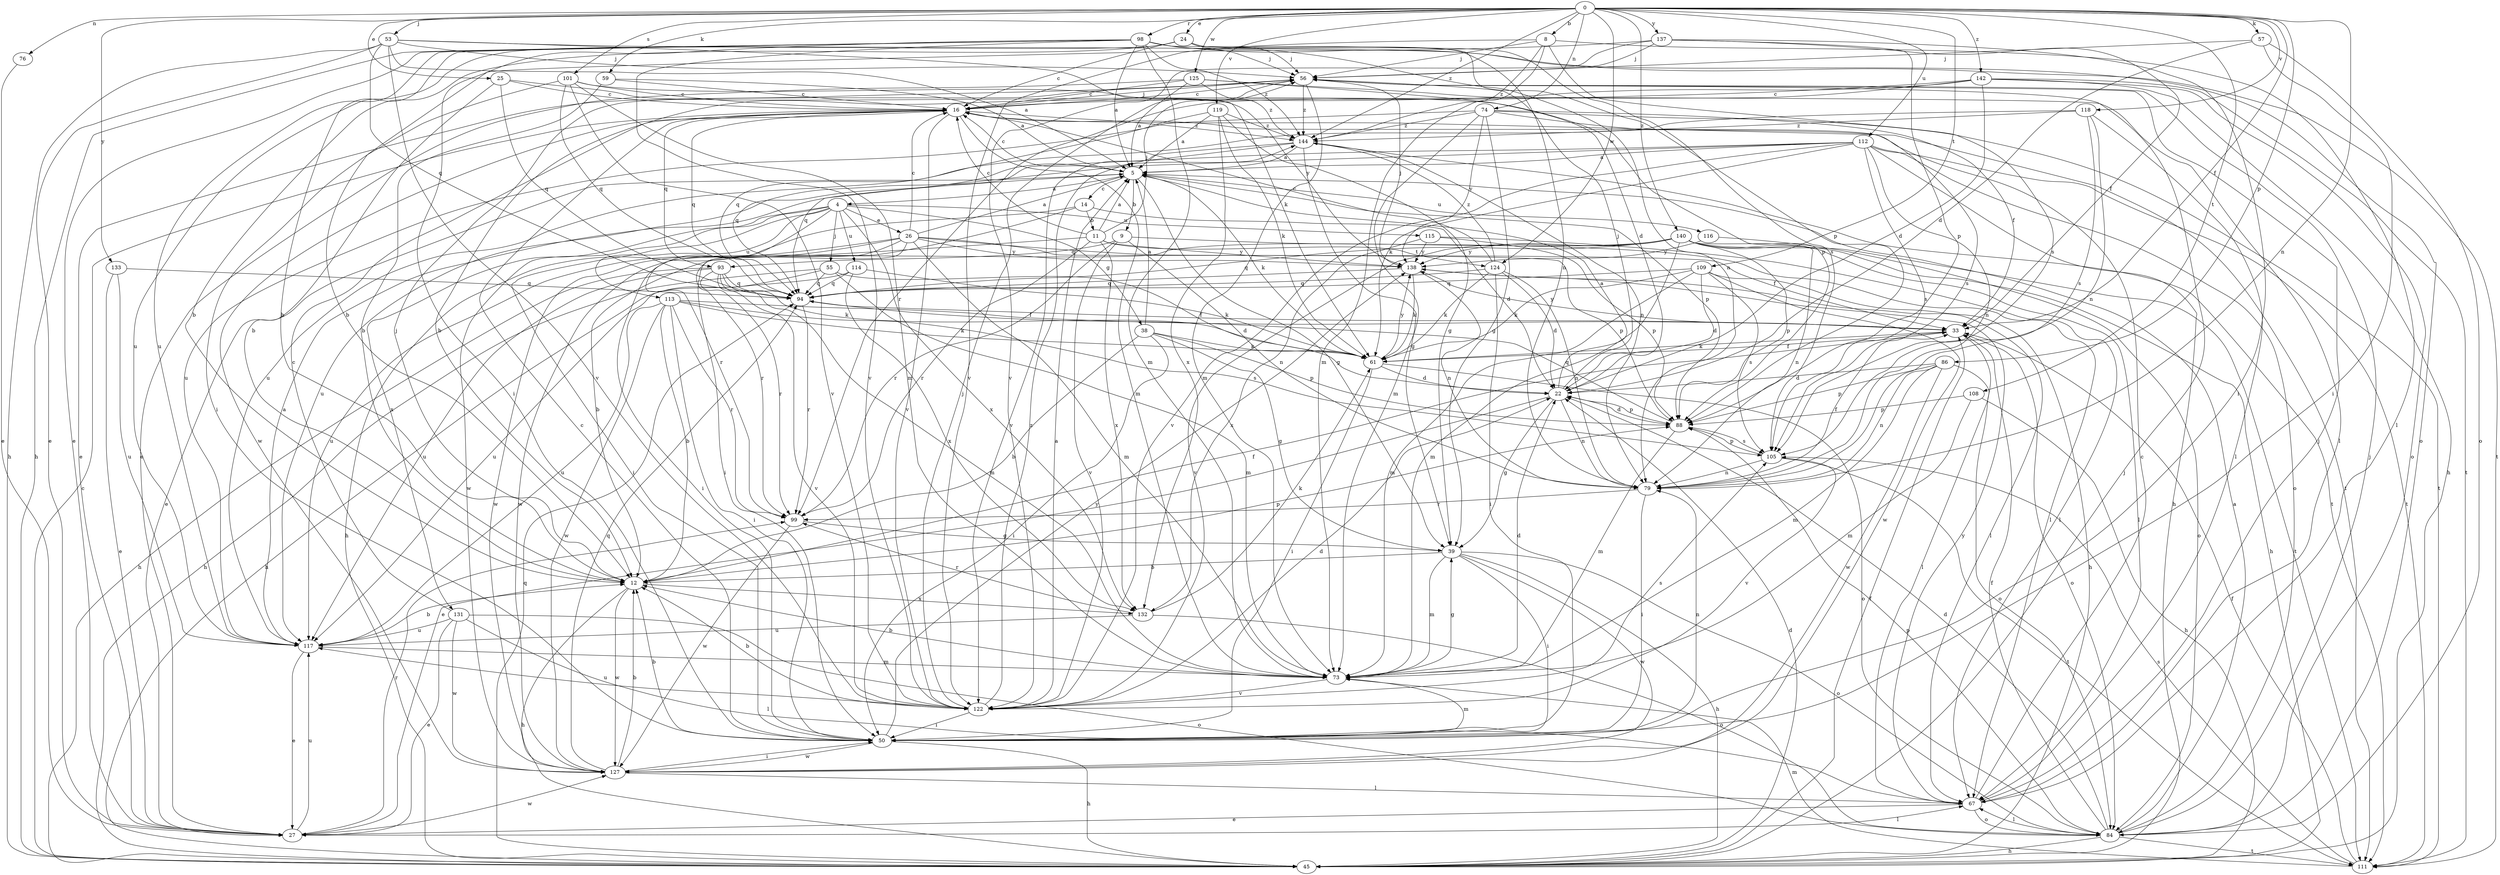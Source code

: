 strict digraph  {
0;
4;
5;
8;
9;
11;
12;
14;
16;
22;
24;
25;
26;
27;
33;
38;
39;
45;
50;
53;
55;
56;
57;
59;
61;
67;
73;
74;
76;
79;
84;
86;
88;
93;
94;
98;
99;
101;
105;
108;
109;
111;
112;
113;
114;
115;
116;
117;
118;
119;
122;
124;
125;
127;
131;
132;
133;
137;
138;
140;
142;
144;
0 -> 8  [label=b];
0 -> 24  [label=e];
0 -> 25  [label=e];
0 -> 33  [label=f];
0 -> 53  [label=j];
0 -> 57  [label=k];
0 -> 59  [label=k];
0 -> 74  [label=n];
0 -> 76  [label=n];
0 -> 79  [label=n];
0 -> 86  [label=p];
0 -> 98  [label=r];
0 -> 101  [label=s];
0 -> 108  [label=t];
0 -> 109  [label=t];
0 -> 112  [label=u];
0 -> 118  [label=v];
0 -> 119  [label=v];
0 -> 124  [label=w];
0 -> 125  [label=w];
0 -> 133  [label=y];
0 -> 137  [label=y];
0 -> 140  [label=z];
0 -> 142  [label=z];
0 -> 144  [label=z];
4 -> 26  [label=e];
4 -> 38  [label=g];
4 -> 50  [label=i];
4 -> 55  [label=j];
4 -> 99  [label=r];
4 -> 113  [label=u];
4 -> 114  [label=u];
4 -> 115  [label=u];
4 -> 127  [label=w];
4 -> 131  [label=x];
4 -> 132  [label=x];
5 -> 4  [label=a];
5 -> 9  [label=b];
5 -> 14  [label=c];
5 -> 16  [label=c];
5 -> 27  [label=e];
5 -> 39  [label=g];
5 -> 61  [label=k];
5 -> 88  [label=p];
5 -> 116  [label=u];
8 -> 56  [label=j];
8 -> 67  [label=l];
8 -> 73  [label=m];
8 -> 105  [label=s];
8 -> 122  [label=v];
8 -> 144  [label=z];
9 -> 67  [label=l];
9 -> 79  [label=n];
9 -> 93  [label=q];
9 -> 99  [label=r];
9 -> 122  [label=v];
11 -> 5  [label=a];
11 -> 16  [label=c];
11 -> 56  [label=j];
11 -> 99  [label=r];
11 -> 127  [label=w];
11 -> 132  [label=x];
11 -> 138  [label=y];
11 -> 124  [label=t];
12 -> 33  [label=f];
12 -> 45  [label=h];
12 -> 56  [label=j];
12 -> 88  [label=p];
12 -> 127  [label=w];
12 -> 132  [label=x];
14 -> 11  [label=b];
14 -> 22  [label=d];
14 -> 45  [label=h];
14 -> 50  [label=i];
16 -> 56  [label=j];
16 -> 73  [label=m];
16 -> 93  [label=q];
16 -> 94  [label=q];
16 -> 111  [label=t];
16 -> 122  [label=v];
16 -> 127  [label=w];
16 -> 144  [label=z];
22 -> 5  [label=a];
22 -> 27  [label=e];
22 -> 39  [label=g];
22 -> 56  [label=j];
22 -> 79  [label=n];
22 -> 88  [label=p];
24 -> 12  [label=b];
24 -> 16  [label=c];
24 -> 56  [label=j];
24 -> 79  [label=n];
24 -> 105  [label=s];
24 -> 117  [label=u];
25 -> 12  [label=b];
25 -> 16  [label=c];
25 -> 88  [label=p];
25 -> 94  [label=q];
26 -> 5  [label=a];
26 -> 16  [label=c];
26 -> 33  [label=f];
26 -> 50  [label=i];
26 -> 73  [label=m];
26 -> 88  [label=p];
26 -> 99  [label=r];
26 -> 117  [label=u];
26 -> 127  [label=w];
26 -> 138  [label=y];
27 -> 67  [label=l];
27 -> 99  [label=r];
27 -> 117  [label=u];
27 -> 127  [label=w];
33 -> 61  [label=k];
33 -> 67  [label=l];
33 -> 84  [label=o];
33 -> 138  [label=y];
38 -> 5  [label=a];
38 -> 12  [label=b];
38 -> 39  [label=g];
38 -> 50  [label=i];
38 -> 61  [label=k];
38 -> 88  [label=p];
39 -> 12  [label=b];
39 -> 45  [label=h];
39 -> 50  [label=i];
39 -> 73  [label=m];
39 -> 84  [label=o];
39 -> 127  [label=w];
45 -> 16  [label=c];
45 -> 22  [label=d];
45 -> 33  [label=f];
45 -> 56  [label=j];
45 -> 94  [label=q];
50 -> 12  [label=b];
50 -> 16  [label=c];
50 -> 45  [label=h];
50 -> 73  [label=m];
50 -> 79  [label=n];
50 -> 127  [label=w];
50 -> 138  [label=y];
53 -> 5  [label=a];
53 -> 27  [label=e];
53 -> 45  [label=h];
53 -> 56  [label=j];
53 -> 61  [label=k];
53 -> 94  [label=q];
53 -> 111  [label=t];
53 -> 122  [label=v];
55 -> 22  [label=d];
55 -> 45  [label=h];
55 -> 73  [label=m];
55 -> 94  [label=q];
55 -> 117  [label=u];
56 -> 16  [label=c];
56 -> 27  [label=e];
56 -> 73  [label=m];
56 -> 144  [label=z];
57 -> 22  [label=d];
57 -> 50  [label=i];
57 -> 56  [label=j];
57 -> 84  [label=o];
59 -> 5  [label=a];
59 -> 12  [label=b];
59 -> 16  [label=c];
61 -> 22  [label=d];
61 -> 33  [label=f];
61 -> 50  [label=i];
61 -> 84  [label=o];
61 -> 138  [label=y];
67 -> 16  [label=c];
67 -> 27  [label=e];
67 -> 56  [label=j];
67 -> 84  [label=o];
67 -> 138  [label=y];
73 -> 12  [label=b];
73 -> 22  [label=d];
73 -> 39  [label=g];
73 -> 122  [label=v];
74 -> 33  [label=f];
74 -> 39  [label=g];
74 -> 73  [label=m];
74 -> 105  [label=s];
74 -> 111  [label=t];
74 -> 117  [label=u];
74 -> 138  [label=y];
74 -> 144  [label=z];
76 -> 27  [label=e];
79 -> 33  [label=f];
79 -> 50  [label=i];
79 -> 99  [label=r];
84 -> 5  [label=a];
84 -> 22  [label=d];
84 -> 33  [label=f];
84 -> 45  [label=h];
84 -> 56  [label=j];
84 -> 67  [label=l];
84 -> 88  [label=p];
84 -> 111  [label=t];
86 -> 22  [label=d];
86 -> 73  [label=m];
86 -> 79  [label=n];
86 -> 84  [label=o];
86 -> 88  [label=p];
86 -> 127  [label=w];
88 -> 22  [label=d];
88 -> 73  [label=m];
88 -> 94  [label=q];
88 -> 105  [label=s];
93 -> 45  [label=h];
93 -> 61  [label=k];
93 -> 73  [label=m];
93 -> 94  [label=q];
93 -> 99  [label=r];
93 -> 117  [label=u];
93 -> 122  [label=v];
94 -> 33  [label=f];
94 -> 99  [label=r];
98 -> 5  [label=a];
98 -> 12  [label=b];
98 -> 27  [label=e];
98 -> 45  [label=h];
98 -> 50  [label=i];
98 -> 56  [label=j];
98 -> 73  [label=m];
98 -> 79  [label=n];
98 -> 84  [label=o];
98 -> 88  [label=p];
98 -> 117  [label=u];
98 -> 122  [label=v];
98 -> 144  [label=z];
99 -> 39  [label=g];
99 -> 127  [label=w];
101 -> 16  [label=c];
101 -> 50  [label=i];
101 -> 73  [label=m];
101 -> 94  [label=q];
101 -> 122  [label=v];
101 -> 138  [label=y];
105 -> 79  [label=n];
105 -> 88  [label=p];
105 -> 111  [label=t];
105 -> 122  [label=v];
108 -> 45  [label=h];
108 -> 73  [label=m];
108 -> 88  [label=p];
109 -> 22  [label=d];
109 -> 45  [label=h];
109 -> 61  [label=k];
109 -> 73  [label=m];
109 -> 94  [label=q];
109 -> 105  [label=s];
109 -> 127  [label=w];
111 -> 33  [label=f];
111 -> 73  [label=m];
111 -> 105  [label=s];
112 -> 5  [label=a];
112 -> 45  [label=h];
112 -> 61  [label=k];
112 -> 79  [label=n];
112 -> 84  [label=o];
112 -> 94  [label=q];
112 -> 105  [label=s];
112 -> 111  [label=t];
112 -> 117  [label=u];
112 -> 122  [label=v];
113 -> 12  [label=b];
113 -> 33  [label=f];
113 -> 50  [label=i];
113 -> 61  [label=k];
113 -> 99  [label=r];
113 -> 105  [label=s];
113 -> 117  [label=u];
113 -> 127  [label=w];
114 -> 45  [label=h];
114 -> 61  [label=k];
114 -> 94  [label=q];
114 -> 132  [label=x];
115 -> 67  [label=l];
115 -> 88  [label=p];
115 -> 132  [label=x];
115 -> 138  [label=y];
116 -> 84  [label=o];
116 -> 138  [label=y];
117 -> 5  [label=a];
117 -> 12  [label=b];
117 -> 27  [label=e];
117 -> 73  [label=m];
118 -> 67  [label=l];
118 -> 79  [label=n];
118 -> 105  [label=s];
118 -> 117  [label=u];
118 -> 144  [label=z];
119 -> 5  [label=a];
119 -> 39  [label=g];
119 -> 61  [label=k];
119 -> 94  [label=q];
119 -> 132  [label=x];
119 -> 144  [label=z];
122 -> 5  [label=a];
122 -> 12  [label=b];
122 -> 22  [label=d];
122 -> 50  [label=i];
122 -> 56  [label=j];
122 -> 105  [label=s];
122 -> 117  [label=u];
122 -> 144  [label=z];
124 -> 16  [label=c];
124 -> 22  [label=d];
124 -> 50  [label=i];
124 -> 61  [label=k];
124 -> 79  [label=n];
124 -> 94  [label=q];
124 -> 144  [label=z];
125 -> 5  [label=a];
125 -> 16  [label=c];
125 -> 22  [label=d];
125 -> 27  [label=e];
125 -> 67  [label=l];
125 -> 144  [label=z];
127 -> 12  [label=b];
127 -> 50  [label=i];
127 -> 67  [label=l];
127 -> 94  [label=q];
131 -> 16  [label=c];
131 -> 27  [label=e];
131 -> 67  [label=l];
131 -> 84  [label=o];
131 -> 117  [label=u];
131 -> 127  [label=w];
132 -> 61  [label=k];
132 -> 84  [label=o];
132 -> 99  [label=r];
132 -> 117  [label=u];
133 -> 27  [label=e];
133 -> 94  [label=q];
133 -> 117  [label=u];
137 -> 12  [label=b];
137 -> 33  [label=f];
137 -> 50  [label=i];
137 -> 56  [label=j];
137 -> 88  [label=p];
137 -> 122  [label=v];
138 -> 56  [label=j];
138 -> 61  [label=k];
138 -> 67  [label=l];
138 -> 79  [label=n];
138 -> 94  [label=q];
140 -> 12  [label=b];
140 -> 45  [label=h];
140 -> 67  [label=l];
140 -> 73  [label=m];
140 -> 79  [label=n];
140 -> 88  [label=p];
140 -> 94  [label=q];
140 -> 111  [label=t];
140 -> 122  [label=v];
140 -> 138  [label=y];
142 -> 12  [label=b];
142 -> 16  [label=c];
142 -> 22  [label=d];
142 -> 45  [label=h];
142 -> 84  [label=o];
142 -> 99  [label=r];
142 -> 111  [label=t];
144 -> 5  [label=a];
144 -> 39  [label=g];
144 -> 79  [label=n];
144 -> 94  [label=q];
144 -> 111  [label=t];
144 -> 122  [label=v];
}
